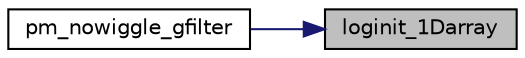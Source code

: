 digraph "loginit_1Darray"
{
 // LATEX_PDF_SIZE
  edge [fontname="Helvetica",fontsize="10",labelfontname="Helvetica",labelfontsize="10"];
  node [fontname="Helvetica",fontsize="10",shape=record];
  rankdir="RL";
  Node1 [label="loginit_1Darray",height=0.2,width=0.4,color="black", fillcolor="grey75", style="filled", fontcolor="black",tooltip="initialize a 1d array, with values in the range of [xmin,xmax] and evenely-space on natural-log scale"];
  Node1 -> Node2 [dir="back",color="midnightblue",fontsize="10",style="solid",fontname="Helvetica"];
  Node2 [label="pm_nowiggle_gfilter",height=0.2,width=0.4,color="black", fillcolor="white", style="filled",URL="$dc/d8e/_i_r__res_8c.html#a2dd3097ca9961b75008d5f6cbb3e1878",tooltip="Compute the no-wiggle componenet of the matter power spectrum, using Gaussian filter (see Vlah et al ..."];
}
